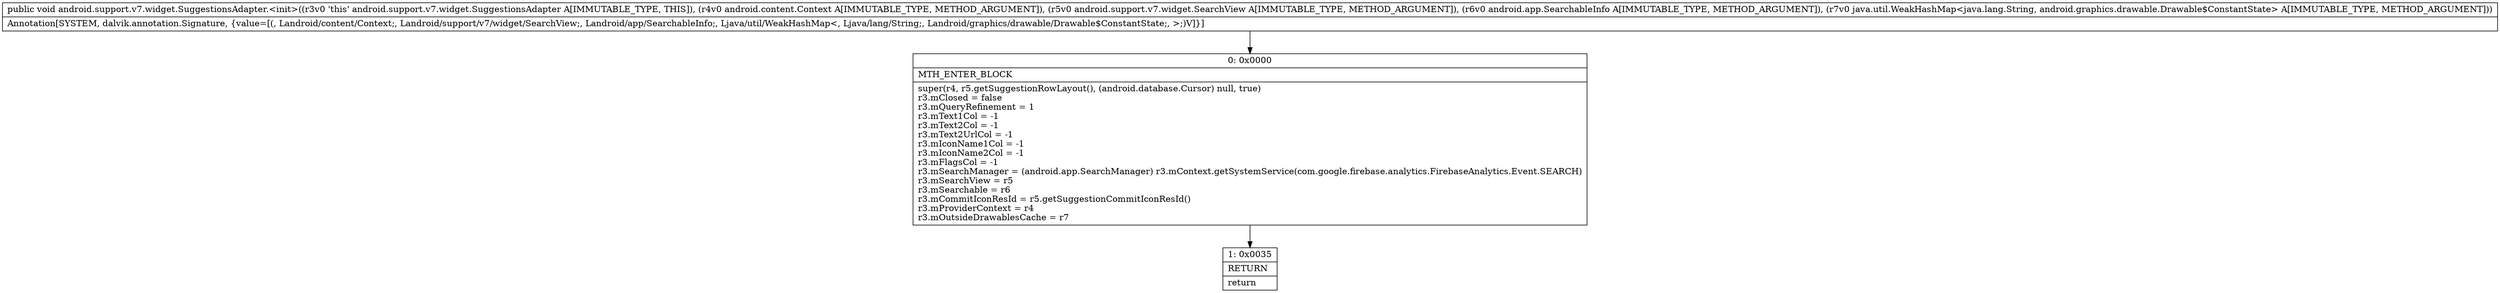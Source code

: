 digraph "CFG forandroid.support.v7.widget.SuggestionsAdapter.\<init\>(Landroid\/content\/Context;Landroid\/support\/v7\/widget\/SearchView;Landroid\/app\/SearchableInfo;Ljava\/util\/WeakHashMap;)V" {
Node_0 [shape=record,label="{0\:\ 0x0000|MTH_ENTER_BLOCK\l|super(r4, r5.getSuggestionRowLayout(), (android.database.Cursor) null, true)\lr3.mClosed = false\lr3.mQueryRefinement = 1\lr3.mText1Col = \-1\lr3.mText2Col = \-1\lr3.mText2UrlCol = \-1\lr3.mIconName1Col = \-1\lr3.mIconName2Col = \-1\lr3.mFlagsCol = \-1\lr3.mSearchManager = (android.app.SearchManager) r3.mContext.getSystemService(com.google.firebase.analytics.FirebaseAnalytics.Event.SEARCH)\lr3.mSearchView = r5\lr3.mSearchable = r6\lr3.mCommitIconResId = r5.getSuggestionCommitIconResId()\lr3.mProviderContext = r4\lr3.mOutsideDrawablesCache = r7\l}"];
Node_1 [shape=record,label="{1\:\ 0x0035|RETURN\l|return\l}"];
MethodNode[shape=record,label="{public void android.support.v7.widget.SuggestionsAdapter.\<init\>((r3v0 'this' android.support.v7.widget.SuggestionsAdapter A[IMMUTABLE_TYPE, THIS]), (r4v0 android.content.Context A[IMMUTABLE_TYPE, METHOD_ARGUMENT]), (r5v0 android.support.v7.widget.SearchView A[IMMUTABLE_TYPE, METHOD_ARGUMENT]), (r6v0 android.app.SearchableInfo A[IMMUTABLE_TYPE, METHOD_ARGUMENT]), (r7v0 java.util.WeakHashMap\<java.lang.String, android.graphics.drawable.Drawable$ConstantState\> A[IMMUTABLE_TYPE, METHOD_ARGUMENT]))  | Annotation[SYSTEM, dalvik.annotation.Signature, \{value=[(, Landroid\/content\/Context;, Landroid\/support\/v7\/widget\/SearchView;, Landroid\/app\/SearchableInfo;, Ljava\/util\/WeakHashMap\<, Ljava\/lang\/String;, Landroid\/graphics\/drawable\/Drawable$ConstantState;, \>;)V]\}]\l}"];
MethodNode -> Node_0;
Node_0 -> Node_1;
}

